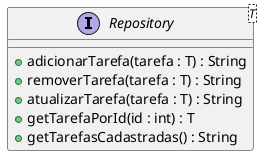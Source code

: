 @startuml

skinparam line ortho
interface Repository<T> {
    + adicionarTarefa(tarefa : T) : String
    + removerTarefa(tarefa : T) : String
    + atualizarTarefa(tarefa : T) : String
    + getTarefaPorId(id : int) : T
    + getTarefasCadastradas() : String
}
@enduml